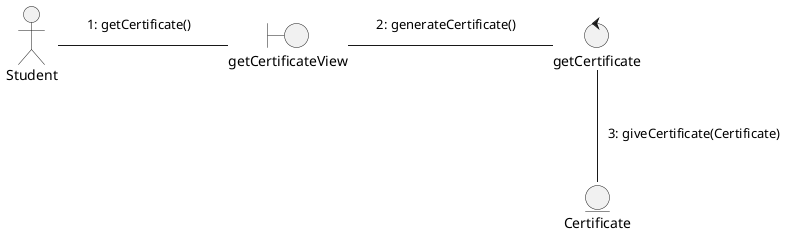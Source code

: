 @startuml clase_analisis 

skinparam NoteBackgroundColor transparent
skinparam NoteBorderColor transparent

actor Student as Estudiante
boundary "getCertificateView" as solicitar_certificado
control "getCertificate" as controlador 
entity Certificate as Certificado

Estudiante -r- solicitar_certificado
note on link
1: getCertificate()
end note
solicitar_certificado -r- controlador
note on link
2: generateCertificate()
end note
controlador -- Certificado
note on link
3: giveCertificate(Certificate)
end note

@enduml